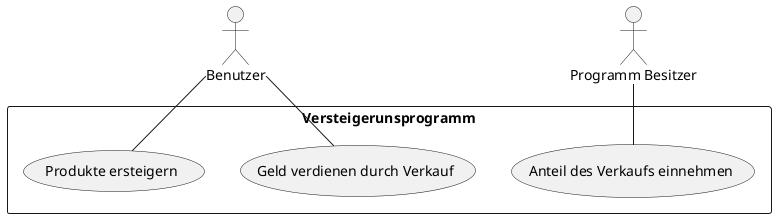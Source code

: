 @startuml
'https://plantuml.com/sequence-diagram

rectangle Versteigerunsprogramm{
usecase "Geld verdienen durch Verkauf" as sell
usecase "Anteil des Verkaufs einnehmen" as cut
usecase "Produkte ersteigern" as buy

}

actor Benutzer
actor "Programm Besitzer" as besitzer

Benutzer -- sell
Benutzer -- buy

besitzer -- cut
@enduml